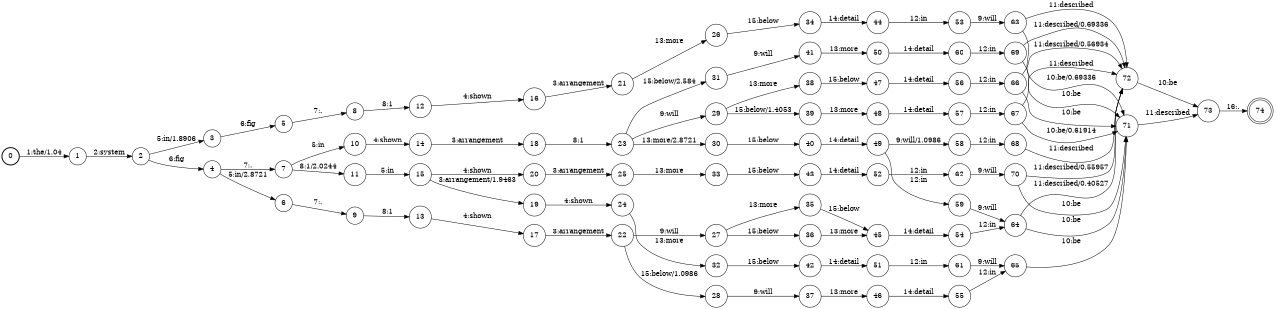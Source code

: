 digraph FST {
rankdir = LR;
size = "8.5,11";
label = "";
center = 1;
orientation = Portrait;
ranksep = "0.4";
nodesep = "0.25";
0 [label = "0", shape = circle, style = bold, fontsize = 14]
	0 -> 1 [label = "1:the/1.04", fontsize = 14];
1 [label = "1", shape = circle, style = solid, fontsize = 14]
	1 -> 2 [label = "2:system", fontsize = 14];
2 [label = "2", shape = circle, style = solid, fontsize = 14]
	2 -> 3 [label = "5:in/1.8906", fontsize = 14];
	2 -> 4 [label = "6:fig", fontsize = 14];
3 [label = "3", shape = circle, style = solid, fontsize = 14]
	3 -> 5 [label = "6:fig", fontsize = 14];
4 [label = "4", shape = circle, style = solid, fontsize = 14]
	4 -> 6 [label = "5:in/2.8721", fontsize = 14];
	4 -> 7 [label = "7:.", fontsize = 14];
5 [label = "5", shape = circle, style = solid, fontsize = 14]
	5 -> 8 [label = "7:.", fontsize = 14];
6 [label = "6", shape = circle, style = solid, fontsize = 14]
	6 -> 9 [label = "7:.", fontsize = 14];
7 [label = "7", shape = circle, style = solid, fontsize = 14]
	7 -> 10 [label = "5:in", fontsize = 14];
	7 -> 11 [label = "8:1/2.0244", fontsize = 14];
8 [label = "8", shape = circle, style = solid, fontsize = 14]
	8 -> 12 [label = "8:1", fontsize = 14];
9 [label = "9", shape = circle, style = solid, fontsize = 14]
	9 -> 13 [label = "8:1", fontsize = 14];
10 [label = "10", shape = circle, style = solid, fontsize = 14]
	10 -> 14 [label = "4:shown", fontsize = 14];
11 [label = "11", shape = circle, style = solid, fontsize = 14]
	11 -> 15 [label = "5:in", fontsize = 14];
12 [label = "12", shape = circle, style = solid, fontsize = 14]
	12 -> 16 [label = "4:shown", fontsize = 14];
13 [label = "13", shape = circle, style = solid, fontsize = 14]
	13 -> 17 [label = "4:shown", fontsize = 14];
14 [label = "14", shape = circle, style = solid, fontsize = 14]
	14 -> 18 [label = "3:arrangement", fontsize = 14];
15 [label = "15", shape = circle, style = solid, fontsize = 14]
	15 -> 19 [label = "3:arrangement/1.9463", fontsize = 14];
	15 -> 20 [label = "4:shown", fontsize = 14];
16 [label = "16", shape = circle, style = solid, fontsize = 14]
	16 -> 21 [label = "3:arrangement", fontsize = 14];
17 [label = "17", shape = circle, style = solid, fontsize = 14]
	17 -> 22 [label = "3:arrangement", fontsize = 14];
18 [label = "18", shape = circle, style = solid, fontsize = 14]
	18 -> 23 [label = "8:1", fontsize = 14];
19 [label = "19", shape = circle, style = solid, fontsize = 14]
	19 -> 24 [label = "4:shown", fontsize = 14];
20 [label = "20", shape = circle, style = solid, fontsize = 14]
	20 -> 25 [label = "3:arrangement", fontsize = 14];
21 [label = "21", shape = circle, style = solid, fontsize = 14]
	21 -> 26 [label = "13:more", fontsize = 14];
22 [label = "22", shape = circle, style = solid, fontsize = 14]
	22 -> 27 [label = "9:will", fontsize = 14];
	22 -> 28 [label = "15:below/1.0986", fontsize = 14];
23 [label = "23", shape = circle, style = solid, fontsize = 14]
	23 -> 29 [label = "9:will", fontsize = 14];
	23 -> 30 [label = "13:more/2.8721", fontsize = 14];
	23 -> 31 [label = "15:below/2.584", fontsize = 14];
24 [label = "24", shape = circle, style = solid, fontsize = 14]
	24 -> 32 [label = "13:more", fontsize = 14];
25 [label = "25", shape = circle, style = solid, fontsize = 14]
	25 -> 33 [label = "13:more", fontsize = 14];
26 [label = "26", shape = circle, style = solid, fontsize = 14]
	26 -> 34 [label = "15:below", fontsize = 14];
27 [label = "27", shape = circle, style = solid, fontsize = 14]
	27 -> 35 [label = "13:more", fontsize = 14];
	27 -> 36 [label = "15:below", fontsize = 14];
28 [label = "28", shape = circle, style = solid, fontsize = 14]
	28 -> 37 [label = "9:will", fontsize = 14];
29 [label = "29", shape = circle, style = solid, fontsize = 14]
	29 -> 38 [label = "13:more", fontsize = 14];
	29 -> 39 [label = "15:below/1.4053", fontsize = 14];
30 [label = "30", shape = circle, style = solid, fontsize = 14]
	30 -> 40 [label = "15:below", fontsize = 14];
31 [label = "31", shape = circle, style = solid, fontsize = 14]
	31 -> 41 [label = "9:will", fontsize = 14];
32 [label = "32", shape = circle, style = solid, fontsize = 14]
	32 -> 42 [label = "15:below", fontsize = 14];
33 [label = "33", shape = circle, style = solid, fontsize = 14]
	33 -> 43 [label = "15:below", fontsize = 14];
34 [label = "34", shape = circle, style = solid, fontsize = 14]
	34 -> 44 [label = "14:detail", fontsize = 14];
35 [label = "35", shape = circle, style = solid, fontsize = 14]
	35 -> 45 [label = "15:below", fontsize = 14];
36 [label = "36", shape = circle, style = solid, fontsize = 14]
	36 -> 45 [label = "13:more", fontsize = 14];
37 [label = "37", shape = circle, style = solid, fontsize = 14]
	37 -> 46 [label = "13:more", fontsize = 14];
38 [label = "38", shape = circle, style = solid, fontsize = 14]
	38 -> 47 [label = "15:below", fontsize = 14];
39 [label = "39", shape = circle, style = solid, fontsize = 14]
	39 -> 48 [label = "13:more", fontsize = 14];
40 [label = "40", shape = circle, style = solid, fontsize = 14]
	40 -> 49 [label = "14:detail", fontsize = 14];
41 [label = "41", shape = circle, style = solid, fontsize = 14]
	41 -> 50 [label = "13:more", fontsize = 14];
42 [label = "42", shape = circle, style = solid, fontsize = 14]
	42 -> 51 [label = "14:detail", fontsize = 14];
43 [label = "43", shape = circle, style = solid, fontsize = 14]
	43 -> 52 [label = "14:detail", fontsize = 14];
44 [label = "44", shape = circle, style = solid, fontsize = 14]
	44 -> 53 [label = "12:in", fontsize = 14];
45 [label = "45", shape = circle, style = solid, fontsize = 14]
	45 -> 54 [label = "14:detail", fontsize = 14];
46 [label = "46", shape = circle, style = solid, fontsize = 14]
	46 -> 55 [label = "14:detail", fontsize = 14];
47 [label = "47", shape = circle, style = solid, fontsize = 14]
	47 -> 56 [label = "14:detail", fontsize = 14];
48 [label = "48", shape = circle, style = solid, fontsize = 14]
	48 -> 57 [label = "14:detail", fontsize = 14];
49 [label = "49", shape = circle, style = solid, fontsize = 14]
	49 -> 59 [label = "12:in", fontsize = 14];
	49 -> 58 [label = "9:will/1.0986", fontsize = 14];
50 [label = "50", shape = circle, style = solid, fontsize = 14]
	50 -> 60 [label = "14:detail", fontsize = 14];
51 [label = "51", shape = circle, style = solid, fontsize = 14]
	51 -> 61 [label = "12:in", fontsize = 14];
52 [label = "52", shape = circle, style = solid, fontsize = 14]
	52 -> 62 [label = "12:in", fontsize = 14];
53 [label = "53", shape = circle, style = solid, fontsize = 14]
	53 -> 63 [label = "9:will", fontsize = 14];
54 [label = "54", shape = circle, style = solid, fontsize = 14]
	54 -> 64 [label = "12:in", fontsize = 14];
55 [label = "55", shape = circle, style = solid, fontsize = 14]
	55 -> 65 [label = "12:in", fontsize = 14];
56 [label = "56", shape = circle, style = solid, fontsize = 14]
	56 -> 66 [label = "12:in", fontsize = 14];
57 [label = "57", shape = circle, style = solid, fontsize = 14]
	57 -> 67 [label = "12:in", fontsize = 14];
58 [label = "58", shape = circle, style = solid, fontsize = 14]
	58 -> 68 [label = "12:in", fontsize = 14];
59 [label = "59", shape = circle, style = solid, fontsize = 14]
	59 -> 64 [label = "9:will", fontsize = 14];
60 [label = "60", shape = circle, style = solid, fontsize = 14]
	60 -> 69 [label = "12:in", fontsize = 14];
61 [label = "61", shape = circle, style = solid, fontsize = 14]
	61 -> 65 [label = "9:will", fontsize = 14];
62 [label = "62", shape = circle, style = solid, fontsize = 14]
	62 -> 70 [label = "9:will", fontsize = 14];
63 [label = "63", shape = circle, style = solid, fontsize = 14]
	63 -> 71 [label = "10:be/0.69336", fontsize = 14];
	63 -> 72 [label = "11:described", fontsize = 14];
64 [label = "64", shape = circle, style = solid, fontsize = 14]
	64 -> 71 [label = "10:be", fontsize = 14];
	64 -> 72 [label = "11:described/0.40527", fontsize = 14];
65 [label = "65", shape = circle, style = solid, fontsize = 14]
	65 -> 71 [label = "10:be", fontsize = 14];
66 [label = "66", shape = circle, style = solid, fontsize = 14]
	66 -> 71 [label = "10:be", fontsize = 14];
	66 -> 72 [label = "11:described/0.56934", fontsize = 14];
67 [label = "67", shape = circle, style = solid, fontsize = 14]
	67 -> 71 [label = "10:be/0.61914", fontsize = 14];
	67 -> 72 [label = "11:described", fontsize = 14];
68 [label = "68", shape = circle, style = solid, fontsize = 14]
	68 -> 72 [label = "11:described", fontsize = 14];
69 [label = "69", shape = circle, style = solid, fontsize = 14]
	69 -> 71 [label = "10:be", fontsize = 14];
	69 -> 72 [label = "11:described/0.69336", fontsize = 14];
70 [label = "70", shape = circle, style = solid, fontsize = 14]
	70 -> 71 [label = "10:be", fontsize = 14];
	70 -> 72 [label = "11:described/0.55957", fontsize = 14];
71 [label = "71", shape = circle, style = solid, fontsize = 14]
	71 -> 73 [label = "11:described", fontsize = 14];
72 [label = "72", shape = circle, style = solid, fontsize = 14]
	72 -> 73 [label = "10:be", fontsize = 14];
73 [label = "73", shape = circle, style = solid, fontsize = 14]
	73 -> 74 [label = "16:.", fontsize = 14];
74 [label = "74", shape = doublecircle, style = solid, fontsize = 14]
}
